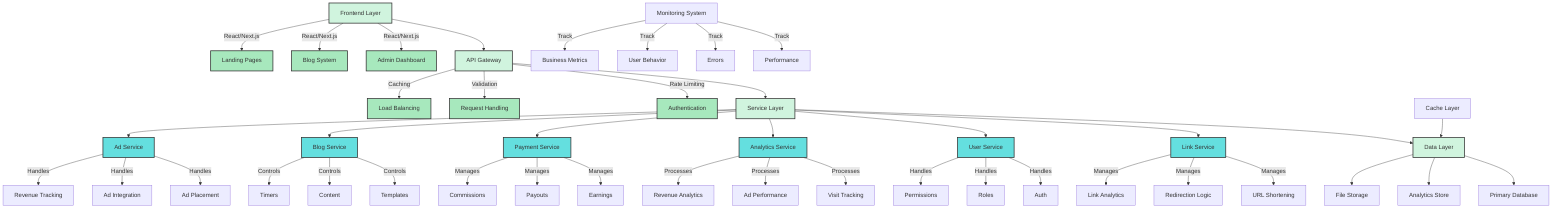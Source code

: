 graph TB
    %% Core System Components
    A["Frontend Layer"] --> B["API Gateway"]
    B --> C["Service Layer"]
    C --> D["Data Layer"]

    %% Frontend Components
    A -->|"React/Next.js"| A1["Admin Dashboard"]
    A -->|"React/Next.js"| A2["Blog System"]
    A -->|"React/Next.js"| A3["Landing Pages"]
    
    %% API Gateway Layer
    B -->|"Rate Limiting"| B1["Authentication"]
    B -->|"Validation"| B2["Request Handling"]
    B -->|"Caching"| B3["Load Balancing"]

    %% Service Components
    C --> C1["Link Service"]
    C --> C2["User Service"]
    C --> C3["Analytics Service"]
    C --> C4["Payment Service"]
    C --> C5["Blog Service"]
    C --> C6["Ad Service"]

    %% Data Layer
    D --> D1["Primary Database"]
    D --> D2["Analytics Store"]
    D3["Cache Layer"] --> D
    D --> D4["File Storage"]

    %% Monitoring & Analytics
    M["Monitoring System"]
    M -->|"Track"| M1["Performance"]
    M -->|"Track"| M2["Errors"]
    M -->|"Track"| M3["User Behavior"]
    M -->|"Track"| M4["Business Metrics"]

    %% Core Services Detail
    C1 -->|"Manages"| L1["URL Shortening"]
    C1 -->|"Manages"| L2["Redirection Logic"]
    C1 -->|"Manages"| L3["Link Analytics"]

    C2 -->|"Handles"| U1["Auth"]
    C2 -->|"Handles"| U2["Roles"]
    C2 -->|"Handles"| U3["Permissions"]

    C3 -->|"Processes"| AN1["Visit Tracking"]
    C3 -->|"Processes"| AN2["Ad Performance"]
    C3 -->|"Processes"| AN3["Revenue Analytics"]

    C4 -->|"Manages"| P1["Earnings"]
    C4 -->|"Manages"| P2["Payouts"]
    C4 -->|"Manages"| P3["Commissions"]

    C5 -->|"Controls"| BL1["Templates"]
    C5 -->|"Controls"| BL2["Content"]
    C5 -->|"Controls"| BL3["Timers"]

    C6 -->|"Handles"| AD1["Ad Placement"]
    C6 -->|"Handles"| AD2["Ad Integration"]
    C6 -->|"Handles"| AD3["Revenue Tracking"]

    %% Style Definitions
    classDef primary fill:#d0f4de,stroke:#333,stroke-width:2px
    classDef secondary fill:#a7e8bd,stroke:#333,stroke-width:2px
    classDef service fill:#64dfdf,stroke:#333,stroke-width:2px
    class A,B,C,D primary
    class A1,A2,A3,B1,B2,B3 secondary
    class C1,C2,C3,C4,C5,C6 service